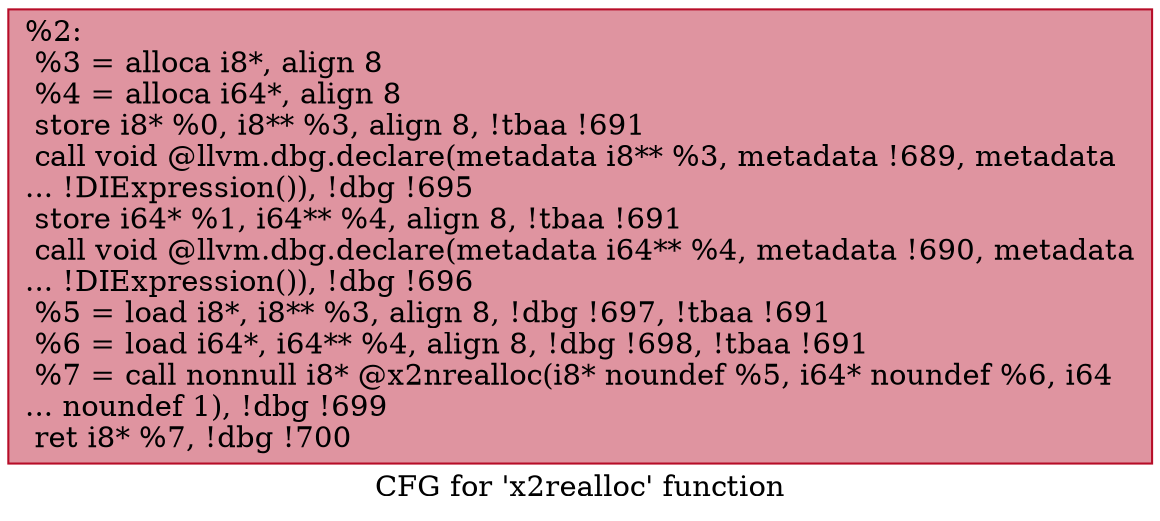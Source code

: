 digraph "CFG for 'x2realloc' function" {
	label="CFG for 'x2realloc' function";

	Node0x71f4c0 [shape=record,color="#b70d28ff", style=filled, fillcolor="#b70d2870",label="{%2:\l  %3 = alloca i8*, align 8\l  %4 = alloca i64*, align 8\l  store i8* %0, i8** %3, align 8, !tbaa !691\l  call void @llvm.dbg.declare(metadata i8** %3, metadata !689, metadata\l... !DIExpression()), !dbg !695\l  store i64* %1, i64** %4, align 8, !tbaa !691\l  call void @llvm.dbg.declare(metadata i64** %4, metadata !690, metadata\l... !DIExpression()), !dbg !696\l  %5 = load i8*, i8** %3, align 8, !dbg !697, !tbaa !691\l  %6 = load i64*, i64** %4, align 8, !dbg !698, !tbaa !691\l  %7 = call nonnull i8* @x2nrealloc(i8* noundef %5, i64* noundef %6, i64\l... noundef 1), !dbg !699\l  ret i8* %7, !dbg !700\l}"];
}
